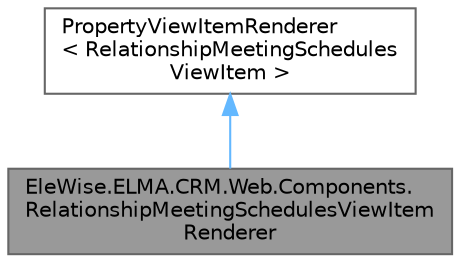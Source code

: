 digraph "EleWise.ELMA.CRM.Web.Components.RelationshipMeetingSchedulesViewItemRenderer"
{
 // LATEX_PDF_SIZE
  bgcolor="transparent";
  edge [fontname=Helvetica,fontsize=10,labelfontname=Helvetica,labelfontsize=10];
  node [fontname=Helvetica,fontsize=10,shape=box,height=0.2,width=0.4];
  Node1 [id="Node000001",label="EleWise.ELMA.CRM.Web.Components.\lRelationshipMeetingSchedulesViewItem\lRenderer",height=0.2,width=0.4,color="gray40", fillcolor="grey60", style="filled", fontcolor="black",tooltip=" "];
  Node2 -> Node1 [id="edge1_Node000001_Node000002",dir="back",color="steelblue1",style="solid",tooltip=" "];
  Node2 [id="Node000002",label="PropertyViewItemRenderer\l\< RelationshipMeetingSchedules\lViewItem \>",height=0.2,width=0.4,color="gray40", fillcolor="white", style="filled",tooltip=" "];
}

